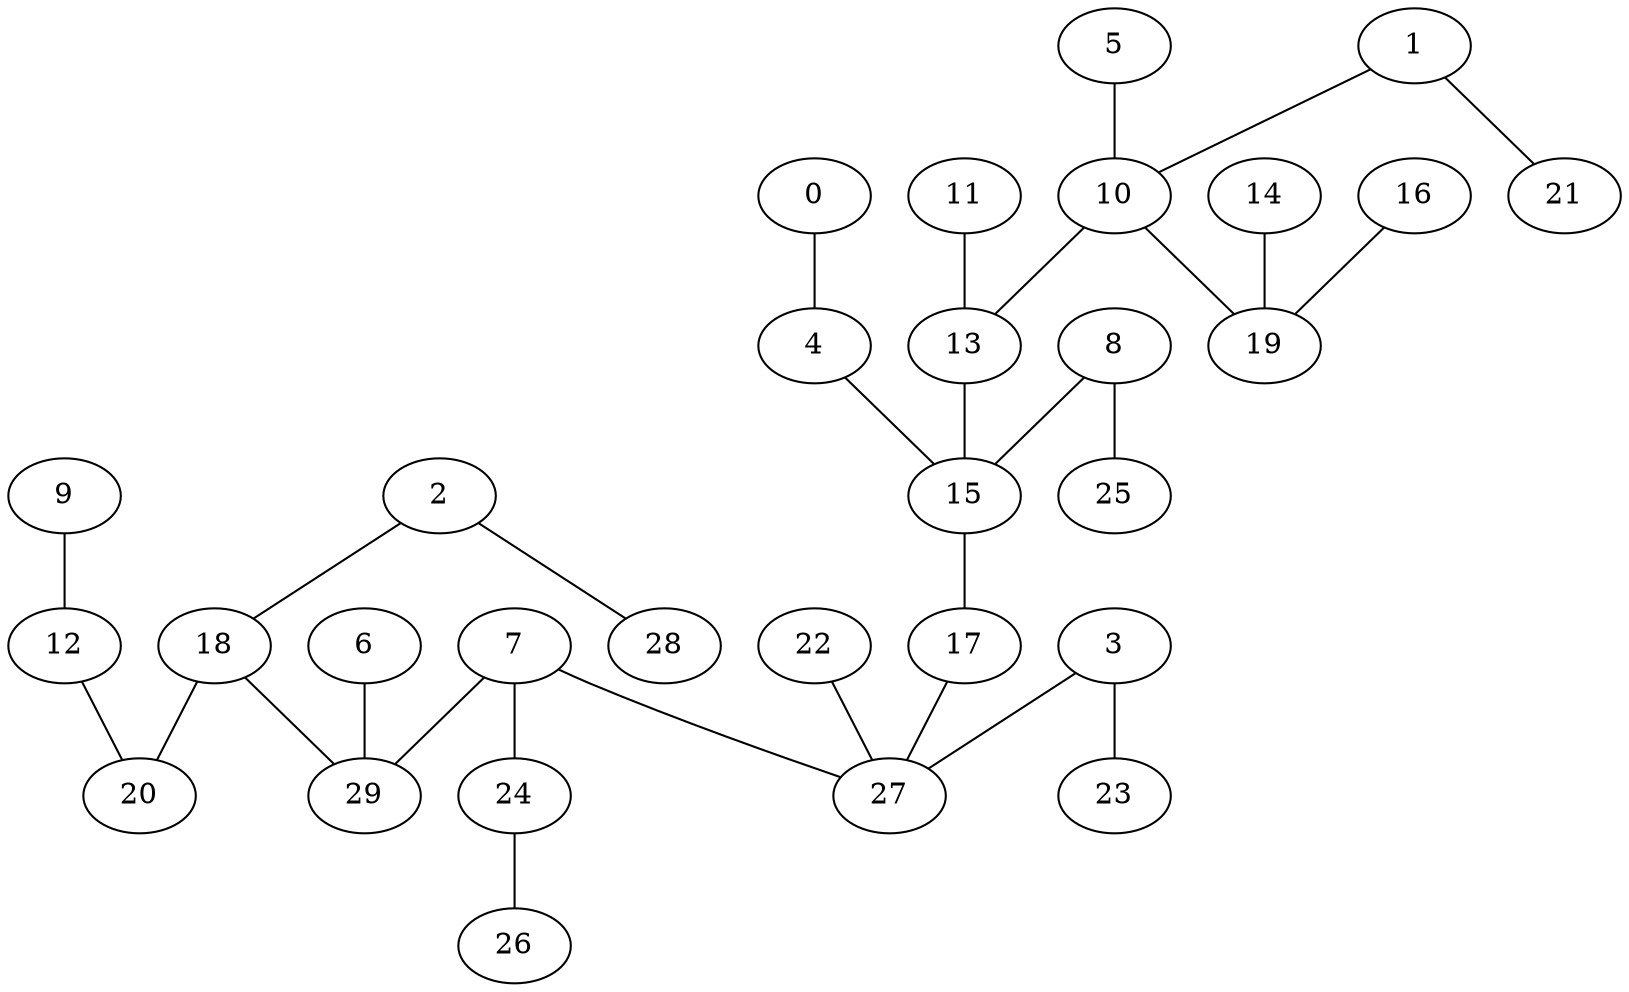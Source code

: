 graph {
10  [Label = "10 (0.00)"]
13  [Label = "13 (0.00)"]
17  [Label = "17 (0.00)"]
27  [Label = "27 (0.00)"]
15  [Label = "15 (0.00)"]
22  [Label = "22 (0.00)"]
18  [Label = "18 (0.00)"]
29  [Label = "29 (0.00)"]
7  [Label = "7 (0.00)"]
1  [Label = "1 (0.00)"]
3  [Label = "3 (0.00)"]
12  [Label = "12 (0.00)"]
20  [Label = "20 (0.00)"]
4  [Label = "4 (0.00)"]
6  [Label = "6 (0.00)"]
9  [Label = "9 (0.00)"]
19  [Label = "19 (0.00)"]
2  [Label = "2 (0.00)"]
24  [Label = "24 (0.00)"]
26  [Label = "26 (0.00)"]
11  [Label = "11 (0.00)"]
28  [Label = "28 (0.00)"]
5  [Label = "5 (0.00)"]
8  [Label = "8 (0.00)"]
0  [Label = "0 (0.00)"]
21  [Label = "21 (0.00)"]
25  [Label = "25 (0.00)"]
14  [Label = "14 (0.00)"]
16  [Label = "16 (0.00)"]
23  [Label = "23 (0.00)"]

10--13  [Label = "1.52"]
17--27  [Label = "7.90"]
15--17  [Label = "14.33"]
22--27  [Label = "15.29"]
18--29  [Label = "19.02"]
7--27  [Label = "21.27"]
7--29  [Label = "28.07"]
13--15  [Label = "28.92"]
1--10  [Label = "39.25"]
3--27  [Label = "42.71"]
12--20  [Label = "47.99"]
4--15  [Label = "55.28"]
6--29  [Label = "55.93"]
9--12  [Label = "70.45"]
10--19  [Label = "72.49"]
2--18  [Label = "77.88"]
24--26  [Label = "78.39"]
11--13  [Label = "80.38"]
2--28  [Label = "85.51"]
18--20  [Label = "86.13"]
5--10  [Label = "88.21"]
7--24  [Label = "104.24"]
8--15  [Label = "111.25"]
0--4  [Label = "145.15"]
1--21  [Label = "150.02"]
8--25  [Label = "160.62"]
14--19  [Label = "183.80"]
16--19  [Label = "255.87"]
3--23  [Label = "362.56"]
}
